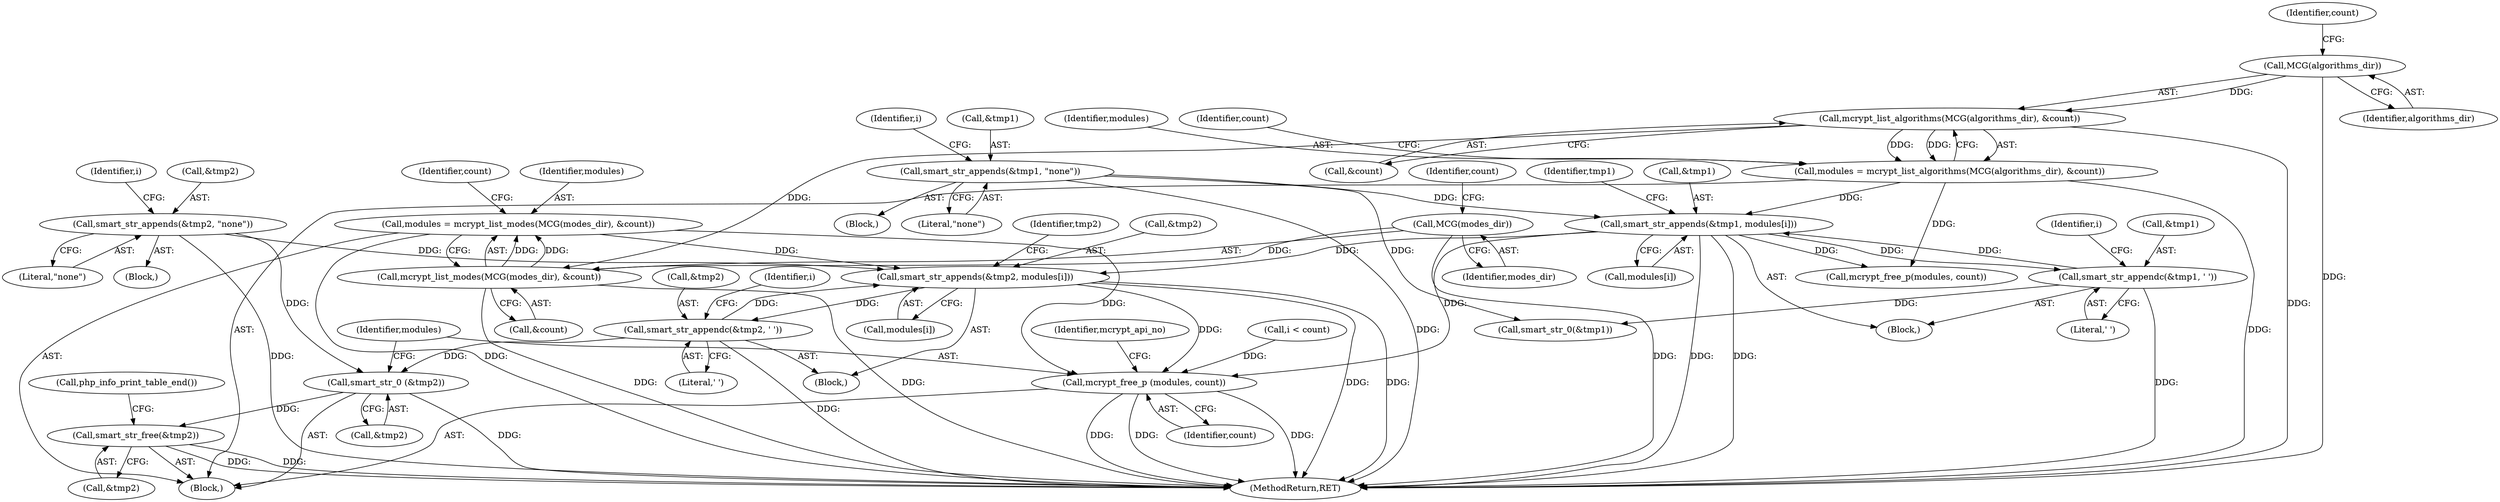 digraph "0_php-src_6c5211a0cef0cc2854eaa387e0eb036e012904d0?w=1_22@array" {
"1000183" [label="(Call,smart_str_appends(&tmp2, modules[i]))"];
"1000189" [label="(Call,smart_str_appendc(&tmp2, ' '))"];
"1000183" [label="(Call,smart_str_appends(&tmp2, modules[i]))"];
"1000169" [label="(Call,smart_str_appends(&tmp2, \"none\"))"];
"1000157" [label="(Call,modules = mcrypt_list_modes(MCG(modes_dir), &count))"];
"1000159" [label="(Call,mcrypt_list_modes(MCG(modes_dir), &count))"];
"1000160" [label="(Call,MCG(modes_dir))"];
"1000117" [label="(Call,mcrypt_list_algorithms(MCG(algorithms_dir), &count))"];
"1000118" [label="(Call,MCG(algorithms_dir))"];
"1000141" [label="(Call,smart_str_appends(&tmp1, modules[i]))"];
"1000147" [label="(Call,smart_str_appendc(&tmp1, ' '))"];
"1000127" [label="(Call,smart_str_appends(&tmp1, \"none\"))"];
"1000115" [label="(Call,modules = mcrypt_list_algorithms(MCG(algorithms_dir), &count))"];
"1000196" [label="(Call,mcrypt_free_p (modules, count))"];
"1000193" [label="(Call,smart_str_0 (&tmp2))"];
"1000236" [label="(Call,smart_str_free(&tmp2))"];
"1000175" [label="(Identifier,i)"];
"1000197" [label="(Identifier,modules)"];
"1000190" [label="(Call,&tmp2)"];
"1000118" [label="(Call,MCG(algorithms_dir))"];
"1000184" [label="(Call,&tmp2)"];
"1000127" [label="(Call,smart_str_appends(&tmp1, \"none\"))"];
"1000161" [label="(Identifier,modes_dir)"];
"1000121" [label="(Identifier,count)"];
"1000166" [label="(Identifier,count)"];
"1000124" [label="(Identifier,count)"];
"1000194" [label="(Call,&tmp2)"];
"1000133" [label="(Identifier,i)"];
"1000142" [label="(Call,&tmp1)"];
"1000126" [label="(Block,)"];
"1000170" [label="(Call,&tmp2)"];
"1000163" [label="(Identifier,count)"];
"1000120" [label="(Call,&count)"];
"1000154" [label="(Call,mcrypt_free_p(modules, count))"];
"1000237" [label="(Call,&tmp2)"];
"1000189" [label="(Call,smart_str_appendc(&tmp2, ' '))"];
"1000183" [label="(Call,smart_str_appends(&tmp2, modules[i]))"];
"1000162" [label="(Call,&count)"];
"1000198" [label="(Identifier,count)"];
"1000192" [label="(Literal,' ')"];
"1000181" [label="(Identifier,i)"];
"1000159" [label="(Call,mcrypt_list_modes(MCG(modes_dir), &count))"];
"1000141" [label="(Call,smart_str_appends(&tmp1, modules[i]))"];
"1000147" [label="(Call,smart_str_appendc(&tmp1, ' '))"];
"1000200" [label="(Identifier,mcrypt_api_no)"];
"1000177" [label="(Call,i < count)"];
"1000186" [label="(Call,modules[i])"];
"1000119" [label="(Identifier,algorithms_dir)"];
"1000172" [label="(Literal,\"none\")"];
"1000241" [label="(MethodReturn,RET)"];
"1000128" [label="(Call,&tmp1)"];
"1000158" [label="(Identifier,modules)"];
"1000169" [label="(Call,smart_str_appends(&tmp2, \"none\"))"];
"1000104" [label="(Block,)"];
"1000151" [label="(Call,smart_str_0(&tmp1))"];
"1000140" [label="(Block,)"];
"1000139" [label="(Identifier,i)"];
"1000148" [label="(Call,&tmp1)"];
"1000117" [label="(Call,mcrypt_list_algorithms(MCG(algorithms_dir), &count))"];
"1000191" [label="(Identifier,tmp2)"];
"1000168" [label="(Block,)"];
"1000144" [label="(Call,modules[i])"];
"1000150" [label="(Literal,' ')"];
"1000193" [label="(Call,smart_str_0 (&tmp2))"];
"1000157" [label="(Call,modules = mcrypt_list_modes(MCG(modes_dir), &count))"];
"1000130" [label="(Literal,\"none\")"];
"1000236" [label="(Call,smart_str_free(&tmp2))"];
"1000149" [label="(Identifier,tmp1)"];
"1000115" [label="(Call,modules = mcrypt_list_algorithms(MCG(algorithms_dir), &count))"];
"1000116" [label="(Identifier,modules)"];
"1000160" [label="(Call,MCG(modes_dir))"];
"1000196" [label="(Call,mcrypt_free_p (modules, count))"];
"1000182" [label="(Block,)"];
"1000239" [label="(Call,php_info_print_table_end())"];
"1000183" -> "1000182"  [label="AST: "];
"1000183" -> "1000186"  [label="CFG: "];
"1000184" -> "1000183"  [label="AST: "];
"1000186" -> "1000183"  [label="AST: "];
"1000191" -> "1000183"  [label="CFG: "];
"1000183" -> "1000241"  [label="DDG: "];
"1000183" -> "1000241"  [label="DDG: "];
"1000189" -> "1000183"  [label="DDG: "];
"1000169" -> "1000183"  [label="DDG: "];
"1000157" -> "1000183"  [label="DDG: "];
"1000141" -> "1000183"  [label="DDG: "];
"1000183" -> "1000189"  [label="DDG: "];
"1000183" -> "1000196"  [label="DDG: "];
"1000189" -> "1000182"  [label="AST: "];
"1000189" -> "1000192"  [label="CFG: "];
"1000190" -> "1000189"  [label="AST: "];
"1000192" -> "1000189"  [label="AST: "];
"1000181" -> "1000189"  [label="CFG: "];
"1000189" -> "1000241"  [label="DDG: "];
"1000189" -> "1000193"  [label="DDG: "];
"1000169" -> "1000168"  [label="AST: "];
"1000169" -> "1000172"  [label="CFG: "];
"1000170" -> "1000169"  [label="AST: "];
"1000172" -> "1000169"  [label="AST: "];
"1000175" -> "1000169"  [label="CFG: "];
"1000169" -> "1000241"  [label="DDG: "];
"1000169" -> "1000193"  [label="DDG: "];
"1000157" -> "1000104"  [label="AST: "];
"1000157" -> "1000159"  [label="CFG: "];
"1000158" -> "1000157"  [label="AST: "];
"1000159" -> "1000157"  [label="AST: "];
"1000166" -> "1000157"  [label="CFG: "];
"1000157" -> "1000241"  [label="DDG: "];
"1000159" -> "1000157"  [label="DDG: "];
"1000159" -> "1000157"  [label="DDG: "];
"1000157" -> "1000196"  [label="DDG: "];
"1000159" -> "1000162"  [label="CFG: "];
"1000160" -> "1000159"  [label="AST: "];
"1000162" -> "1000159"  [label="AST: "];
"1000159" -> "1000241"  [label="DDG: "];
"1000159" -> "1000241"  [label="DDG: "];
"1000160" -> "1000159"  [label="DDG: "];
"1000117" -> "1000159"  [label="DDG: "];
"1000160" -> "1000161"  [label="CFG: "];
"1000161" -> "1000160"  [label="AST: "];
"1000163" -> "1000160"  [label="CFG: "];
"1000160" -> "1000241"  [label="DDG: "];
"1000117" -> "1000115"  [label="AST: "];
"1000117" -> "1000120"  [label="CFG: "];
"1000118" -> "1000117"  [label="AST: "];
"1000120" -> "1000117"  [label="AST: "];
"1000115" -> "1000117"  [label="CFG: "];
"1000117" -> "1000241"  [label="DDG: "];
"1000117" -> "1000115"  [label="DDG: "];
"1000117" -> "1000115"  [label="DDG: "];
"1000118" -> "1000117"  [label="DDG: "];
"1000118" -> "1000119"  [label="CFG: "];
"1000119" -> "1000118"  [label="AST: "];
"1000121" -> "1000118"  [label="CFG: "];
"1000118" -> "1000241"  [label="DDG: "];
"1000141" -> "1000140"  [label="AST: "];
"1000141" -> "1000144"  [label="CFG: "];
"1000142" -> "1000141"  [label="AST: "];
"1000144" -> "1000141"  [label="AST: "];
"1000149" -> "1000141"  [label="CFG: "];
"1000141" -> "1000241"  [label="DDG: "];
"1000141" -> "1000241"  [label="DDG: "];
"1000147" -> "1000141"  [label="DDG: "];
"1000127" -> "1000141"  [label="DDG: "];
"1000115" -> "1000141"  [label="DDG: "];
"1000141" -> "1000147"  [label="DDG: "];
"1000141" -> "1000154"  [label="DDG: "];
"1000141" -> "1000196"  [label="DDG: "];
"1000147" -> "1000140"  [label="AST: "];
"1000147" -> "1000150"  [label="CFG: "];
"1000148" -> "1000147"  [label="AST: "];
"1000150" -> "1000147"  [label="AST: "];
"1000139" -> "1000147"  [label="CFG: "];
"1000147" -> "1000241"  [label="DDG: "];
"1000147" -> "1000151"  [label="DDG: "];
"1000127" -> "1000126"  [label="AST: "];
"1000127" -> "1000130"  [label="CFG: "];
"1000128" -> "1000127"  [label="AST: "];
"1000130" -> "1000127"  [label="AST: "];
"1000133" -> "1000127"  [label="CFG: "];
"1000127" -> "1000241"  [label="DDG: "];
"1000127" -> "1000151"  [label="DDG: "];
"1000115" -> "1000104"  [label="AST: "];
"1000116" -> "1000115"  [label="AST: "];
"1000124" -> "1000115"  [label="CFG: "];
"1000115" -> "1000241"  [label="DDG: "];
"1000115" -> "1000154"  [label="DDG: "];
"1000196" -> "1000104"  [label="AST: "];
"1000196" -> "1000198"  [label="CFG: "];
"1000197" -> "1000196"  [label="AST: "];
"1000198" -> "1000196"  [label="AST: "];
"1000200" -> "1000196"  [label="CFG: "];
"1000196" -> "1000241"  [label="DDG: "];
"1000196" -> "1000241"  [label="DDG: "];
"1000196" -> "1000241"  [label="DDG: "];
"1000177" -> "1000196"  [label="DDG: "];
"1000193" -> "1000104"  [label="AST: "];
"1000193" -> "1000194"  [label="CFG: "];
"1000194" -> "1000193"  [label="AST: "];
"1000197" -> "1000193"  [label="CFG: "];
"1000193" -> "1000241"  [label="DDG: "];
"1000193" -> "1000236"  [label="DDG: "];
"1000236" -> "1000104"  [label="AST: "];
"1000236" -> "1000237"  [label="CFG: "];
"1000237" -> "1000236"  [label="AST: "];
"1000239" -> "1000236"  [label="CFG: "];
"1000236" -> "1000241"  [label="DDG: "];
"1000236" -> "1000241"  [label="DDG: "];
}
